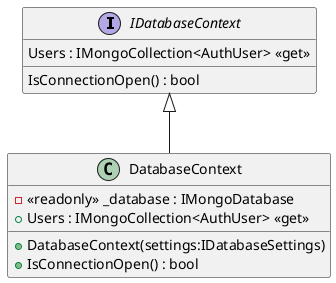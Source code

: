 @startuml
interface IDatabaseContext {
    Users : IMongoCollection<AuthUser> <<get>>
    IsConnectionOpen() : bool
}
class DatabaseContext {
    - <<readonly>> _database : IMongoDatabase
    + DatabaseContext(settings:IDatabaseSettings)
    + Users : IMongoCollection<AuthUser> <<get>>
    + IsConnectionOpen() : bool
}
IDatabaseContext <|-- DatabaseContext
@enduml
